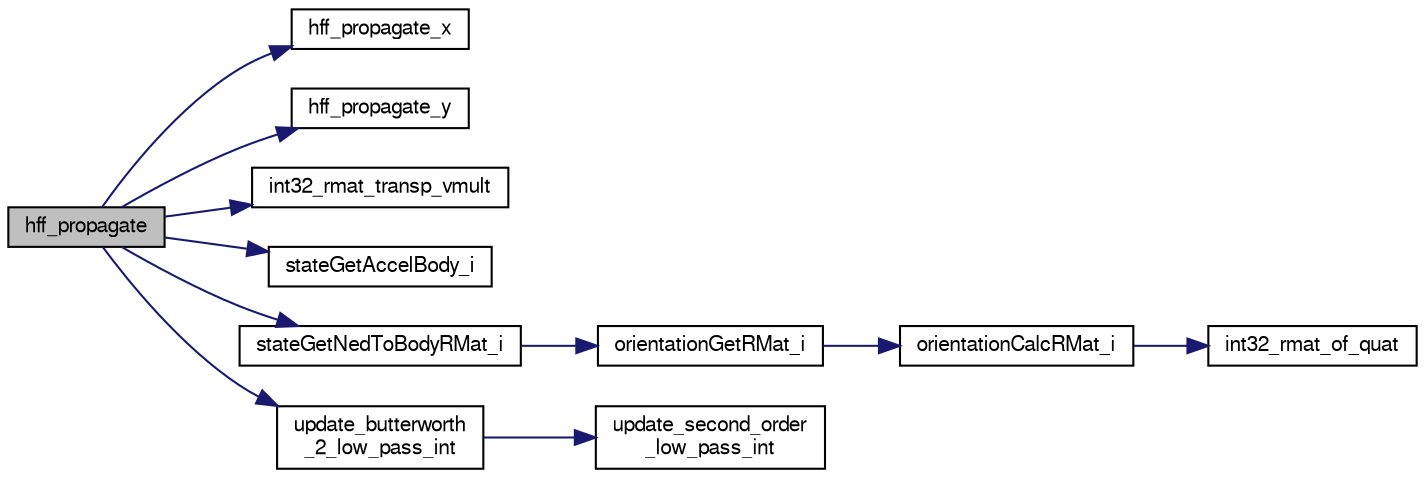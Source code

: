 digraph "hff_propagate"
{
  edge [fontname="FreeSans",fontsize="10",labelfontname="FreeSans",labelfontsize="10"];
  node [fontname="FreeSans",fontsize="10",shape=record];
  rankdir="LR";
  Node1 [label="hff_propagate",height=0.2,width=0.4,color="black", fillcolor="grey75", style="filled", fontcolor="black"];
  Node1 -> Node2 [color="midnightblue",fontsize="10",style="solid",fontname="FreeSans"];
  Node2 [label="hff_propagate_x",height=0.2,width=0.4,color="black", fillcolor="white", style="filled",URL="$hf__float_8c.html#a5900dc5fb826ba6c5806db1473ec7674",tooltip="Propagate the filter in time. "];
  Node1 -> Node3 [color="midnightblue",fontsize="10",style="solid",fontname="FreeSans"];
  Node3 [label="hff_propagate_y",height=0.2,width=0.4,color="black", fillcolor="white", style="filled",URL="$hf__float_8c.html#a864cdfaee047ac005988be39e270b2d5"];
  Node1 -> Node4 [color="midnightblue",fontsize="10",style="solid",fontname="FreeSans"];
  Node4 [label="int32_rmat_transp_vmult",height=0.2,width=0.4,color="black", fillcolor="white", style="filled",URL="$group__math__algebra__int.html#gac992f3c60c036759941405f6e754b55b",tooltip="rotate 3D vector by transposed rotation matrix. "];
  Node1 -> Node5 [color="midnightblue",fontsize="10",style="solid",fontname="FreeSans"];
  Node5 [label="stateGetAccelBody_i",height=0.2,width=0.4,color="black", fillcolor="white", style="filled",URL="$group__state__velocity.html#gaf19a04f3195dbbd90af367b1f5b9653a",tooltip="Get acceleration in Body coordinates (int). "];
  Node1 -> Node6 [color="midnightblue",fontsize="10",style="solid",fontname="FreeSans"];
  Node6 [label="stateGetNedToBodyRMat_i",height=0.2,width=0.4,color="black", fillcolor="white", style="filled",URL="$group__state__attitude.html#ga7c541b9b2e6231ac9a11a9e21562a5b3",tooltip="Get vehicle body attitude rotation matrix (int). "];
  Node6 -> Node7 [color="midnightblue",fontsize="10",style="solid",fontname="FreeSans"];
  Node7 [label="orientationGetRMat_i",height=0.2,width=0.4,color="black", fillcolor="white", style="filled",URL="$group__math__orientation__representation.html#ga4d3e785c7decf12ad0331c6ec207ded7",tooltip="Get vehicle body attitude rotation matrix (int). "];
  Node7 -> Node8 [color="midnightblue",fontsize="10",style="solid",fontname="FreeSans"];
  Node8 [label="orientationCalcRMat_i",height=0.2,width=0.4,color="black", fillcolor="white", style="filled",URL="$group__math__orientation__representation.html#ga8d3a2d675e2693d1780d587cd392d96a"];
  Node8 -> Node9 [color="midnightblue",fontsize="10",style="solid",fontname="FreeSans"];
  Node9 [label="int32_rmat_of_quat",height=0.2,width=0.4,color="black", fillcolor="white", style="filled",URL="$group__math__algebra__int.html#ga3cee8bb86ebb6befea5e2b4a97b3326f",tooltip="Convert unit quaternion to rotation matrix. "];
  Node1 -> Node10 [color="midnightblue",fontsize="10",style="solid",fontname="FreeSans"];
  Node10 [label="update_butterworth\l_2_low_pass_int",height=0.2,width=0.4,color="black", fillcolor="white", style="filled",URL="$low__pass__filter_8h.html#a2f2143b974670872a03cc02fa29ed066",tooltip="Update second order Butterworth low pass filter state with a new value(fixed point version)..."];
  Node10 -> Node11 [color="midnightblue",fontsize="10",style="solid",fontname="FreeSans"];
  Node11 [label="update_second_order\l_low_pass_int",height=0.2,width=0.4,color="black", fillcolor="white", style="filled",URL="$low__pass__filter_8h.html#a9b7d8efe8f0511c29c27d714d8bc0f44",tooltip="Update second order low pass filter state with a new value(fixed point version). "];
}
